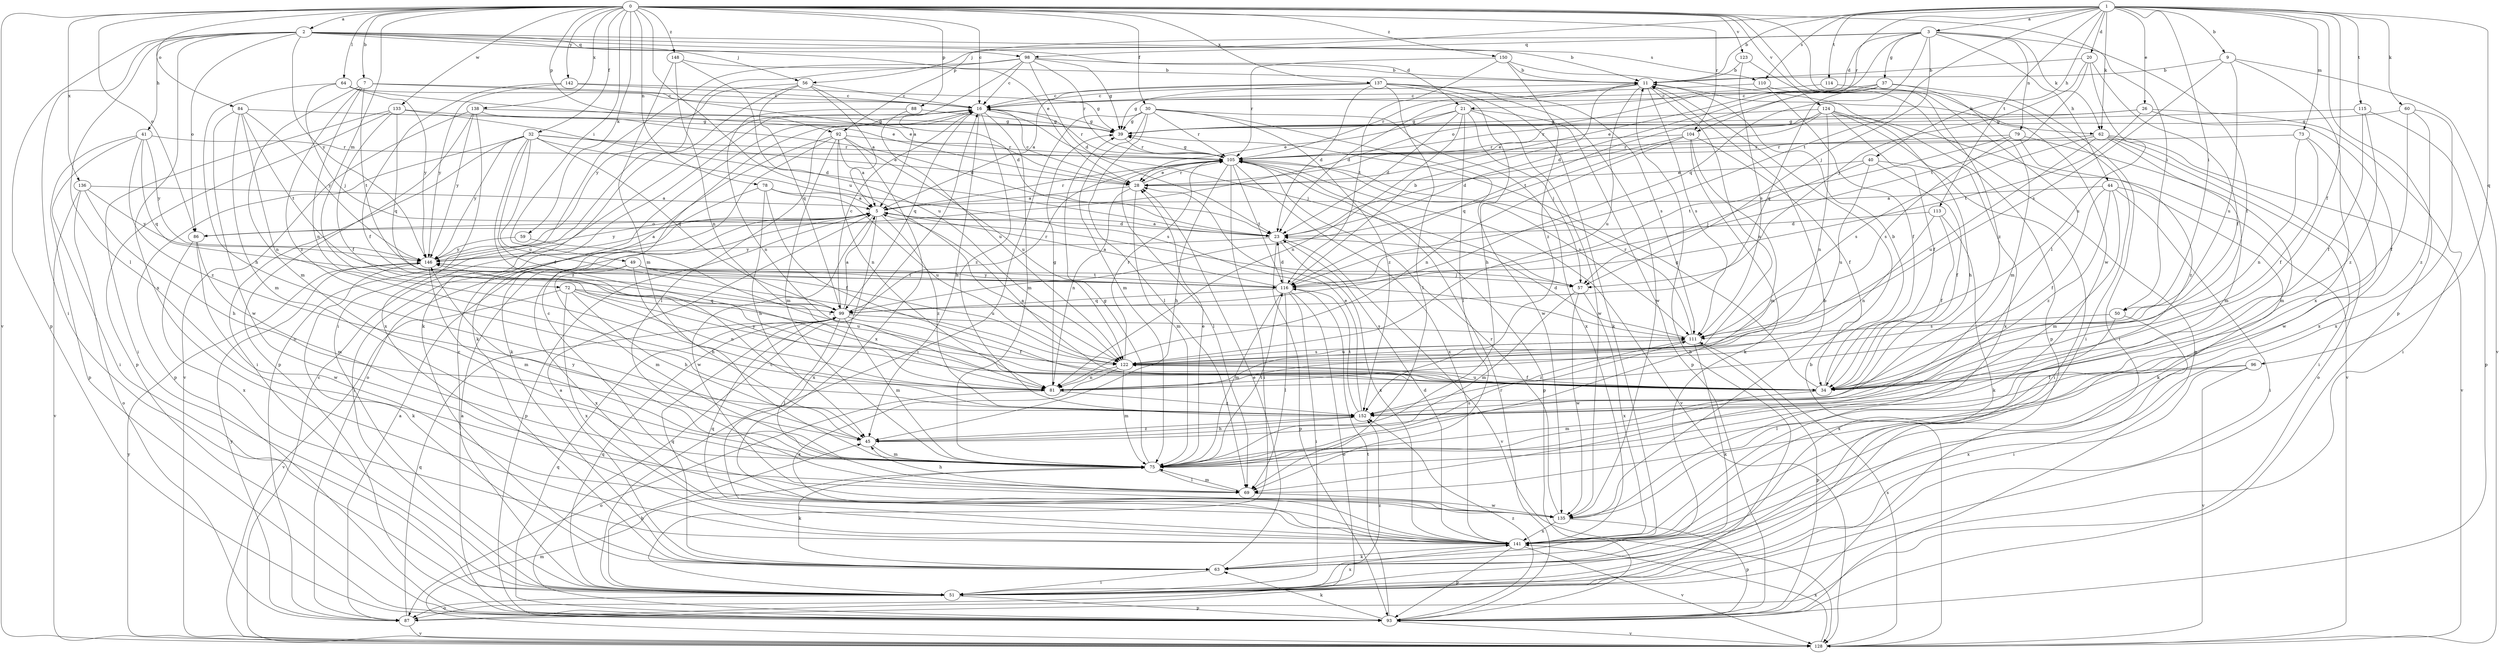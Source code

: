 strict digraph  {
0;
1;
2;
3;
5;
7;
9;
11;
16;
20;
21;
23;
26;
28;
30;
32;
34;
37;
39;
40;
41;
44;
45;
49;
50;
51;
56;
57;
59;
60;
62;
63;
64;
69;
72;
73;
75;
78;
79;
81;
84;
86;
87;
88;
92;
93;
96;
98;
99;
104;
105;
110;
111;
113;
114;
115;
116;
122;
123;
124;
128;
133;
135;
136;
137;
138;
141;
142;
146;
148;
150;
152;
0 -> 2  [label=a];
0 -> 7  [label=b];
0 -> 16  [label=c];
0 -> 30  [label=f];
0 -> 32  [label=f];
0 -> 49  [label=i];
0 -> 50  [label=i];
0 -> 59  [label=k];
0 -> 64  [label=l];
0 -> 69  [label=l];
0 -> 72  [label=m];
0 -> 78  [label=n];
0 -> 84  [label=o];
0 -> 86  [label=o];
0 -> 88  [label=p];
0 -> 92  [label=p];
0 -> 104  [label=r];
0 -> 122  [label=u];
0 -> 123  [label=v];
0 -> 124  [label=v];
0 -> 128  [label=v];
0 -> 133  [label=w];
0 -> 135  [label=w];
0 -> 136  [label=x];
0 -> 137  [label=x];
0 -> 138  [label=x];
0 -> 142  [label=y];
0 -> 148  [label=z];
0 -> 150  [label=z];
1 -> 3  [label=a];
1 -> 9  [label=b];
1 -> 11  [label=b];
1 -> 20  [label=d];
1 -> 26  [label=e];
1 -> 34  [label=f];
1 -> 40  [label=h];
1 -> 50  [label=i];
1 -> 60  [label=k];
1 -> 62  [label=k];
1 -> 73  [label=m];
1 -> 92  [label=p];
1 -> 93  [label=p];
1 -> 96  [label=q];
1 -> 104  [label=r];
1 -> 110  [label=s];
1 -> 113  [label=t];
1 -> 114  [label=t];
1 -> 115  [label=t];
1 -> 116  [label=t];
2 -> 11  [label=b];
2 -> 21  [label=d];
2 -> 28  [label=e];
2 -> 41  [label=h];
2 -> 51  [label=i];
2 -> 56  [label=j];
2 -> 69  [label=l];
2 -> 86  [label=o];
2 -> 93  [label=p];
2 -> 98  [label=q];
2 -> 110  [label=s];
2 -> 141  [label=x];
2 -> 146  [label=y];
3 -> 21  [label=d];
3 -> 34  [label=f];
3 -> 37  [label=g];
3 -> 44  [label=h];
3 -> 56  [label=j];
3 -> 57  [label=j];
3 -> 62  [label=k];
3 -> 79  [label=n];
3 -> 86  [label=o];
3 -> 98  [label=q];
3 -> 99  [label=q];
5 -> 23  [label=d];
5 -> 86  [label=o];
5 -> 93  [label=p];
5 -> 105  [label=r];
5 -> 135  [label=w];
5 -> 141  [label=x];
5 -> 146  [label=y];
5 -> 152  [label=z];
7 -> 16  [label=c];
7 -> 28  [label=e];
7 -> 75  [label=m];
7 -> 81  [label=n];
7 -> 116  [label=t];
7 -> 152  [label=z];
9 -> 11  [label=b];
9 -> 111  [label=s];
9 -> 122  [label=u];
9 -> 128  [label=v];
9 -> 141  [label=x];
11 -> 16  [label=c];
11 -> 23  [label=d];
11 -> 62  [label=k];
11 -> 81  [label=n];
11 -> 105  [label=r];
11 -> 111  [label=s];
11 -> 122  [label=u];
16 -> 39  [label=g];
16 -> 45  [label=h];
16 -> 57  [label=j];
16 -> 63  [label=k];
16 -> 69  [label=l];
16 -> 75  [label=m];
16 -> 99  [label=q];
16 -> 105  [label=r];
16 -> 152  [label=z];
20 -> 11  [label=b];
20 -> 34  [label=f];
20 -> 57  [label=j];
20 -> 116  [label=t];
20 -> 122  [label=u];
21 -> 23  [label=d];
21 -> 28  [label=e];
21 -> 39  [label=g];
21 -> 57  [label=j];
21 -> 69  [label=l];
21 -> 81  [label=n];
21 -> 93  [label=p];
21 -> 135  [label=w];
23 -> 5  [label=a];
23 -> 93  [label=p];
23 -> 128  [label=v];
23 -> 141  [label=x];
23 -> 146  [label=y];
26 -> 39  [label=g];
26 -> 51  [label=i];
26 -> 105  [label=r];
26 -> 116  [label=t];
26 -> 141  [label=x];
28 -> 5  [label=a];
28 -> 16  [label=c];
28 -> 75  [label=m];
28 -> 81  [label=n];
28 -> 105  [label=r];
30 -> 39  [label=g];
30 -> 51  [label=i];
30 -> 69  [label=l];
30 -> 75  [label=m];
30 -> 105  [label=r];
30 -> 135  [label=w];
30 -> 141  [label=x];
30 -> 152  [label=z];
32 -> 28  [label=e];
32 -> 34  [label=f];
32 -> 51  [label=i];
32 -> 93  [label=p];
32 -> 99  [label=q];
32 -> 105  [label=r];
32 -> 111  [label=s];
32 -> 122  [label=u];
32 -> 146  [label=y];
32 -> 152  [label=z];
34 -> 5  [label=a];
34 -> 11  [label=b];
34 -> 39  [label=g];
34 -> 75  [label=m];
34 -> 122  [label=u];
37 -> 16  [label=c];
37 -> 23  [label=d];
37 -> 28  [label=e];
37 -> 51  [label=i];
37 -> 75  [label=m];
37 -> 99  [label=q];
37 -> 116  [label=t];
39 -> 105  [label=r];
40 -> 28  [label=e];
40 -> 34  [label=f];
40 -> 51  [label=i];
40 -> 57  [label=j];
40 -> 122  [label=u];
41 -> 51  [label=i];
41 -> 93  [label=p];
41 -> 99  [label=q];
41 -> 105  [label=r];
41 -> 146  [label=y];
41 -> 152  [label=z];
44 -> 5  [label=a];
44 -> 34  [label=f];
44 -> 51  [label=i];
44 -> 63  [label=k];
44 -> 75  [label=m];
44 -> 152  [label=z];
45 -> 75  [label=m];
45 -> 152  [label=z];
49 -> 45  [label=h];
49 -> 57  [label=j];
49 -> 75  [label=m];
49 -> 116  [label=t];
49 -> 122  [label=u];
49 -> 141  [label=x];
50 -> 51  [label=i];
50 -> 111  [label=s];
50 -> 141  [label=x];
51 -> 16  [label=c];
51 -> 45  [label=h];
51 -> 87  [label=o];
51 -> 93  [label=p];
51 -> 99  [label=q];
51 -> 141  [label=x];
51 -> 152  [label=z];
56 -> 5  [label=a];
56 -> 16  [label=c];
56 -> 23  [label=d];
56 -> 63  [label=k];
56 -> 99  [label=q];
56 -> 146  [label=y];
57 -> 75  [label=m];
57 -> 135  [label=w];
57 -> 141  [label=x];
59 -> 34  [label=f];
59 -> 146  [label=y];
60 -> 34  [label=f];
60 -> 39  [label=g];
60 -> 141  [label=x];
60 -> 152  [label=z];
62 -> 51  [label=i];
62 -> 75  [label=m];
62 -> 87  [label=o];
62 -> 105  [label=r];
62 -> 111  [label=s];
62 -> 122  [label=u];
62 -> 128  [label=v];
63 -> 5  [label=a];
63 -> 28  [label=e];
63 -> 51  [label=i];
63 -> 99  [label=q];
64 -> 16  [label=c];
64 -> 28  [label=e];
64 -> 45  [label=h];
64 -> 57  [label=j];
64 -> 146  [label=y];
69 -> 45  [label=h];
69 -> 75  [label=m];
69 -> 135  [label=w];
72 -> 45  [label=h];
72 -> 81  [label=n];
72 -> 99  [label=q];
72 -> 122  [label=u];
72 -> 128  [label=v];
72 -> 141  [label=x];
73 -> 34  [label=f];
73 -> 81  [label=n];
73 -> 105  [label=r];
73 -> 135  [label=w];
75 -> 28  [label=e];
75 -> 39  [label=g];
75 -> 63  [label=k];
75 -> 69  [label=l];
75 -> 111  [label=s];
75 -> 116  [label=t];
75 -> 146  [label=y];
78 -> 5  [label=a];
78 -> 34  [label=f];
78 -> 45  [label=h];
78 -> 51  [label=i];
78 -> 122  [label=u];
79 -> 75  [label=m];
79 -> 105  [label=r];
79 -> 111  [label=s];
79 -> 116  [label=t];
79 -> 152  [label=z];
81 -> 39  [label=g];
81 -> 87  [label=o];
81 -> 146  [label=y];
81 -> 152  [label=z];
84 -> 39  [label=g];
84 -> 75  [label=m];
84 -> 81  [label=n];
84 -> 116  [label=t];
84 -> 135  [label=w];
84 -> 146  [label=y];
86 -> 75  [label=m];
86 -> 135  [label=w];
86 -> 141  [label=x];
87 -> 5  [label=a];
87 -> 11  [label=b];
87 -> 99  [label=q];
87 -> 128  [label=v];
87 -> 146  [label=y];
88 -> 39  [label=g];
88 -> 81  [label=n];
88 -> 122  [label=u];
92 -> 5  [label=a];
92 -> 63  [label=k];
92 -> 75  [label=m];
92 -> 81  [label=n];
92 -> 87  [label=o];
92 -> 105  [label=r];
92 -> 122  [label=u];
92 -> 141  [label=x];
93 -> 5  [label=a];
93 -> 16  [label=c];
93 -> 63  [label=k];
93 -> 99  [label=q];
93 -> 105  [label=r];
93 -> 116  [label=t];
93 -> 128  [label=v];
93 -> 152  [label=z];
96 -> 34  [label=f];
96 -> 69  [label=l];
96 -> 128  [label=v];
96 -> 141  [label=x];
98 -> 5  [label=a];
98 -> 11  [label=b];
98 -> 16  [label=c];
98 -> 23  [label=d];
98 -> 39  [label=g];
98 -> 51  [label=i];
98 -> 87  [label=o];
98 -> 105  [label=r];
99 -> 5  [label=a];
99 -> 16  [label=c];
99 -> 34  [label=f];
99 -> 69  [label=l];
99 -> 75  [label=m];
99 -> 105  [label=r];
99 -> 111  [label=s];
104 -> 23  [label=d];
104 -> 34  [label=f];
104 -> 63  [label=k];
104 -> 75  [label=m];
104 -> 81  [label=n];
104 -> 105  [label=r];
105 -> 28  [label=e];
105 -> 39  [label=g];
105 -> 45  [label=h];
105 -> 51  [label=i];
105 -> 69  [label=l];
105 -> 93  [label=p];
105 -> 111  [label=s];
105 -> 116  [label=t];
105 -> 128  [label=v];
105 -> 141  [label=x];
110 -> 16  [label=c];
110 -> 34  [label=f];
110 -> 93  [label=p];
111 -> 23  [label=d];
111 -> 63  [label=k];
111 -> 93  [label=p];
111 -> 105  [label=r];
111 -> 122  [label=u];
111 -> 152  [label=z];
113 -> 23  [label=d];
113 -> 34  [label=f];
113 -> 63  [label=k];
113 -> 81  [label=n];
114 -> 16  [label=c];
114 -> 51  [label=i];
115 -> 34  [label=f];
115 -> 39  [label=g];
115 -> 93  [label=p];
115 -> 152  [label=z];
116 -> 5  [label=a];
116 -> 11  [label=b];
116 -> 23  [label=d];
116 -> 51  [label=i];
116 -> 69  [label=l];
116 -> 75  [label=m];
116 -> 87  [label=o];
116 -> 99  [label=q];
116 -> 146  [label=y];
122 -> 34  [label=f];
122 -> 75  [label=m];
122 -> 81  [label=n];
122 -> 105  [label=r];
122 -> 111  [label=s];
122 -> 141  [label=x];
123 -> 11  [label=b];
123 -> 111  [label=s];
123 -> 152  [label=z];
124 -> 28  [label=e];
124 -> 34  [label=f];
124 -> 39  [label=g];
124 -> 45  [label=h];
124 -> 81  [label=n];
124 -> 99  [label=q];
124 -> 128  [label=v];
124 -> 141  [label=x];
128 -> 11  [label=b];
128 -> 16  [label=c];
128 -> 75  [label=m];
128 -> 111  [label=s];
128 -> 141  [label=x];
128 -> 146  [label=y];
133 -> 23  [label=d];
133 -> 34  [label=f];
133 -> 39  [label=g];
133 -> 51  [label=i];
133 -> 93  [label=p];
133 -> 99  [label=q];
135 -> 11  [label=b];
135 -> 16  [label=c];
135 -> 93  [label=p];
135 -> 105  [label=r];
135 -> 141  [label=x];
136 -> 5  [label=a];
136 -> 45  [label=h];
136 -> 87  [label=o];
136 -> 128  [label=v];
136 -> 146  [label=y];
137 -> 5  [label=a];
137 -> 16  [label=c];
137 -> 23  [label=d];
137 -> 39  [label=g];
137 -> 45  [label=h];
137 -> 63  [label=k];
137 -> 69  [label=l];
137 -> 111  [label=s];
137 -> 135  [label=w];
138 -> 23  [label=d];
138 -> 39  [label=g];
138 -> 93  [label=p];
138 -> 128  [label=v];
138 -> 141  [label=x];
138 -> 146  [label=y];
141 -> 23  [label=d];
141 -> 63  [label=k];
141 -> 93  [label=p];
141 -> 99  [label=q];
141 -> 128  [label=v];
142 -> 16  [label=c];
142 -> 34  [label=f];
142 -> 39  [label=g];
142 -> 146  [label=y];
146 -> 5  [label=a];
146 -> 63  [label=k];
146 -> 75  [label=m];
146 -> 116  [label=t];
148 -> 11  [label=b];
148 -> 75  [label=m];
148 -> 81  [label=n];
148 -> 122  [label=u];
150 -> 11  [label=b];
150 -> 93  [label=p];
150 -> 105  [label=r];
150 -> 116  [label=t];
150 -> 152  [label=z];
152 -> 28  [label=e];
152 -> 45  [label=h];
152 -> 116  [label=t];
}
